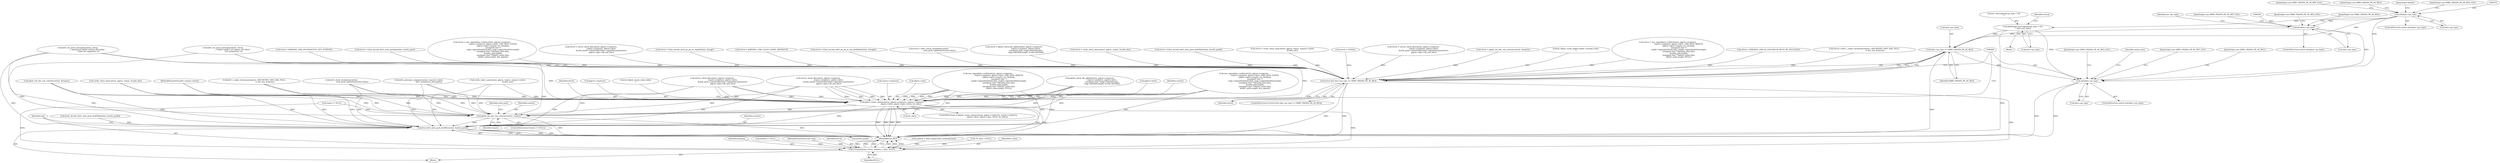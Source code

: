 digraph "0_krb5_e3b5a5e5267818c97750b266df50b6a3d4649604_1@pointer" {
"1000269" [label="(Call,(int)data->pa_type)"];
"1000440" [label="(Call,pkiDebug(\"unrecognized pa_type = %d\n\", data->pa_type))"];
"1000876" [label="(Call,data->pa_type == KRB5_PADATA_PK_AS_REQ)"];
"1000874" [label="(Call,retval && data->pa_type == KRB5_PADATA_PK_AS_REQ)"];
"1000885" [label="(Call,pkinit_create_edata(context, plgctx->cryptoctx, reqctx->cryptoctx,\n                                plgctx->idctx, plgctx->opts, retval, &e_data))"];
"1000937" [label="(Call,pkinit_fini_kdc_req_context(context, reqctx))"];
"1000943" [label="(Call,free_krb5_auth_pack_draft9(context, &auth_pack9))"];
"1000947" [label="(Call,(*respond)(arg, retval, modreq, e_data, NULL))"];
"1000905" [label="(Call,(int)data->pa_type)"];
"1000539" [label="(Call,(int)data->pa_type)"];
"1000274" [label="(Block,)"];
"1000501" [label="(Call,retval = KRB5KDC_ERR_INCONSISTENT_KEY_PURPOSE)"];
"1000357" [label="(JumpTarget,case KRB5_PADATA_PK_AS_REP_OLD:)"];
"1000546" [label="(Call,retval = k5int_decode_krb5_auth_pack(&k5data, &auth_pack))"];
"1000538" [label="(ControlStructure,switch ((int)data->pa_type))"];
"1000250" [label="(Call,pkinit_init_kdc_req_context(context, &reqctx))"];
"1000303" [label="(Call,retval = cms_signeddata_verify(context, plgctx->cryptoctx,\n                                       reqctx->cryptoctx, plgctx->idctx, CMS_SIGN_CLIENT,\n                                       plgctx->opts->require_crl_checking,\n                                       (unsigned char *)\n                                       reqp->signedAuthPack.data, reqp->signedAuthPack.length,\n                                       (unsigned char **)&authp_data.data,\n                                       &authp_data.length,\n                                       (unsigned char **)&krb5_authz.data,\n                                       &krb5_authz.length, &is_signed))"];
"1000618" [label="(Call,krb5_set_error_message(context, retval,\n                                   _(\"Anonymous pkinit without DH public \"\n                                     \"value not supported.\")))"];
"1000950" [label="(Identifier,modreq)"];
"1000179" [label="(Call,modreq = NULL)"];
"1000818" [label="(Call,retval = server_check_dh(context, plgctx->cryptoctx,\n                                     reqctx->cryptoctx, plgctx->idctx,\n                                     &auth_pack9->clientPublicValue->algorithm.parameters,\n                                     plgctx->opts->dh_min_bits))"];
"1000275" [label="(JumpTarget,case KRB5_PADATA_PK_AS_REQ:)"];
"1000899" [label="(Identifier,retval)"];
"1000875" [label="(Identifier,retval)"];
"1000937" [label="(Call,pkinit_fini_kdc_req_context(context, reqctx))"];
"1000939" [label="(Identifier,reqctx)"];
"1000439" [label="(JumpTarget,default:)"];
"1000440" [label="(Call,pkiDebug(\"unrecognized pa_type = %d\n\", data->pa_type))"];
"1000873" [label="(ControlStructure,if (retval && data->pa_type == KRB5_PADATA_PK_AS_REQ))"];
"1000887" [label="(Call,plgctx->cryptoctx)"];
"1000278" [label="(Call,retval = k5int_decode_krb5_pa_pk_as_req(&k5data, &reqp))"];
"1000903" [label="(Literal,\"pkinit_create_edata failed\n\")"];
"1000485" [label="(Call,verify_client_eku(context, plgctx, reqctx, &valid_eku))"];
"1000876" [label="(Call,data->pa_type == KRB5_PADATA_PK_AS_REQ)"];
"1000479" [label="(Call,retval = KRB5KDC_ERR_CLIENT_NAME_MISMATCH)"];
"1000118" [label="(MethodParameterIn,void *arg)"];
"1000361" [label="(Call,retval = k5int_decode_krb5_pa_pk_as_req_draft9(&k5data, &reqp9))"];
"1000580" [label="(Call,server_check_dh(context, plgctx->cryptoctx,\n                                     reqctx->cryptoctx, plgctx->idctx,\n                                     &auth_pack->clientPublicValue->algorithm.parameters,\n                                     plgctx->opts->dh_min_bits))"];
"1000820" [label="(Call,server_check_dh(context, plgctx->cryptoctx,\n                                     reqctx->cryptoctx, plgctx->idctx,\n                                     &auth_pack9->clientPublicValue->algorithm.parameters,\n                                     plgctx->opts->dh_min_bits))"];
"1000559" [label="(Call,retval = krb5_check_clockskew(context,\n                                      auth_pack->pkAuthenticator.ctime))"];
"1000904" [label="(ControlStructure,switch ((int)data->pa_type))"];
"1000944" [label="(Identifier,context)"];
"1000541" [label="(Call,data->pa_type)"];
"1000752" [label="(Call,retval = pkinit_check_kdc_pkid(context, plgctx->cryptoctx,\n                                           reqctx->cryptoctx, plgctx->idctx,\n                                           (unsigned char *)reqp->kdcPkId.data,\n                                           reqp->kdcPkId.length, &valid_kdcPkId))"];
"1000933" [label="(ControlStructure,if (reqctx != NULL))"];
"1000797" [label="(JumpTarget,case KRB5_PADATA_PK_AS_REQ_OLD:)"];
"1000905" [label="(Call,(int)data->pa_type)"];
"1000483" [label="(Call,retval = verify_client_eku(context, plgctx, reqctx, &valid_eku))"];
"1000890" [label="(Call,reqctx->cryptoctx)"];
"1000949" [label="(Identifier,retval)"];
"1000268" [label="(ControlStructure,switch ((int)data->pa_type))"];
"1000119" [label="(Block,)"];
"1000948" [label="(Identifier,arg)"];
"1000921" [label="(JumpTarget,case KRB5_PADATA_PK_AS_REQ_OLD:)"];
"1000934" [label="(Call,reqctx != NULL)"];
"1000947" [label="(Call,(*respond)(arg, retval, modreq, e_data, NULL))"];
"1000907" [label="(Call,data->pa_type)"];
"1000800" [label="(Call,k5int_decode_krb5_auth_pack_draft9(&k5data, &auth_pack9))"];
"1000798" [label="(Call,retval = k5int_decode_krb5_auth_pack_draft9(&k5data, &auth_pack9))"];
"1000109" [label="(MethodParameterIn,krb5_context context)"];
"1000942" [label="(Identifier,auth_pack)"];
"1000458" [label="(Call,retval = verify_client_san(context, plgctx, reqctx, request->client,\n                                   &valid_san))"];
"1000358" [label="(JumpTarget,case KRB5_PADATA_PK_AS_REQ_OLD:)"];
"1000445" [label="(Call,retval = EINVAL)"];
"1000938" [label="(Identifier,context)"];
"1000545" [label="(JumpTarget,case KRB5_PADATA_PK_AS_REQ:)"];
"1000861" [label="(Identifier,enc_tkt_reply)"];
"1000945" [label="(Call,&auth_pack9)"];
"1000519" [label="(Call,krb5_set_error_message(context, retval,\n                                   _(\"Pkinit request not signed, but client \"\n                                     \"not anonymous.\")))"];
"1000927" [label="(Identifier,authp_data)"];
"1000896" [label="(Call,plgctx->opts)"];
"1000796" [label="(JumpTarget,case KRB5_PADATA_PK_AS_REP_OLD:)"];
"1000900" [label="(Call,&e_data)"];
"1000446" [label="(Identifier,retval)"];
"1000509" [label="(Call,krb5_principal_compare(context, request->client,\n                                    krb5_anonymous_principal()))"];
"1000460" [label="(Call,verify_client_san(context, plgctx, reqctx, request->client,\n                                   &valid_san))"];
"1000578" [label="(Call,retval = server_check_dh(context, plgctx->cryptoctx,\n                                     reqctx->cryptoctx, plgctx->idctx,\n                                     &auth_pack->clientPublicValue->algorithm.parameters,\n                                     plgctx->opts->dh_min_bits))"];
"1000388" [label="(Call,cms_signeddata_verify(context, plgctx->cryptoctx,\n                                       reqctx->cryptoctx, plgctx->idctx, CMS_SIGN_DRAFT9,\n                                       plgctx->opts->require_crl_checking,\n                                       (unsigned char *)\n                                       reqp9->signedAuthPack.data, reqp9->signedAuthPack.length,\n                                       (unsigned char **)&authp_data.data,\n                                       &authp_data.length,\n                                       (unsigned char **)&krb5_authz.data,\n                                       &krb5_authz.length, NULL))"];
"1000248" [label="(Call,retval = pkinit_init_kdc_req_context(context, &reqctx))"];
"1000920" [label="(JumpTarget,case KRB5_PADATA_PK_AS_REP_OLD:)"];
"1000883" [label="(Literal,\"pkinit_verify_padata failed: creating e-data\n\")"];
"1000877" [label="(Call,data->pa_type)"];
"1000864" [label="(Call,modreq = (krb5_kdcpreauth_modreq)reqctx)"];
"1000953" [label="(MethodReturn,RET)"];
"1000269" [label="(Call,(int)data->pa_type)"];
"1000539" [label="(Call,(int)data->pa_type)"];
"1000911" [label="(JumpTarget,case KRB5_PADATA_PK_AS_REQ:)"];
"1000386" [label="(Call,retval = cms_signeddata_verify(context, plgctx->cryptoctx,\n                                       reqctx->cryptoctx, plgctx->idctx, CMS_SIGN_DRAFT9,\n                                       plgctx->opts->require_crl_checking,\n                                       (unsigned char *)\n                                       reqp9->signedAuthPack.data, reqp9->signedAuthPack.length,\n                                       (unsigned char **)&authp_data.data,\n                                       &authp_data.length,\n                                       (unsigned char **)&krb5_authz.data,\n                                       &krb5_authz.length, NULL))"];
"1000175" [label="(Call,**e_data = NULL)"];
"1000874" [label="(Call,retval && data->pa_type == KRB5_PADATA_PK_AS_REQ)"];
"1000271" [label="(Call,data->pa_type)"];
"1000880" [label="(Identifier,KRB5_PADATA_PK_AS_REQ)"];
"1000754" [label="(Call,pkinit_check_kdc_pkid(context, plgctx->cryptoctx,\n                                           reqctx->cryptoctx, plgctx->idctx,\n                                           (unsigned char *)reqp->kdcPkId.data,\n                                           reqp->kdcPkId.length, &valid_kdcPkId))"];
"1000884" [label="(ControlStructure,if (pkinit_create_edata(context, plgctx->cryptoctx, reqctx->cryptoctx,\n                                plgctx->idctx, plgctx->opts, retval, &e_data)))"];
"1000893" [label="(Call,plgctx->idctx)"];
"1000886" [label="(Identifier,context)"];
"1000943" [label="(Call,free_krb5_auth_pack_draft9(context, &auth_pack9))"];
"1000951" [label="(Identifier,e_data)"];
"1000305" [label="(Call,cms_signeddata_verify(context, plgctx->cryptoctx,\n                                       reqctx->cryptoctx, plgctx->idctx, CMS_SIGN_CLIENT,\n                                       plgctx->opts->require_crl_checking,\n                                       (unsigned char *)\n                                       reqp->signedAuthPack.data, reqp->signedAuthPack.length,\n                                       (unsigned char **)&authp_data.data,\n                                       &authp_data.length,\n                                       (unsigned char **)&krb5_authz.data,\n                                       &krb5_authz.length, &is_signed))"];
"1000885" [label="(Call,pkinit_create_edata(context, plgctx->cryptoctx, reqctx->cryptoctx,\n                                plgctx->idctx, plgctx->opts, retval, &e_data))"];
"1000631" [label="(Call,krb5_c_make_checksum(context, CKSUMTYPE_NIST_SHA, NULL,\n                                      0, der_req, &cksum))"];
"1000735" [label="(Call,retval = KRB5KDC_ERR_PA_CHECKSUM_MUST_BE_INCLUDED)"];
"1000952" [label="(Identifier,NULL)"];
"1000442" [label="(Call,data->pa_type)"];
"1000561" [label="(Call,krb5_check_clockskew(context,\n                                      auth_pack->pkAuthenticator.ctime))"];
"1000629" [label="(Call,retval = krb5_c_make_checksum(context, CKSUMTYPE_NIST_SHA, NULL,\n                                      0, der_req, &cksum))"];
"1000441" [label="(Literal,\"unrecognized pa_type = %d\n\")"];
"1000269" -> "1000268"  [label="AST: "];
"1000269" -> "1000271"  [label="CFG: "];
"1000270" -> "1000269"  [label="AST: "];
"1000271" -> "1000269"  [label="AST: "];
"1000275" -> "1000269"  [label="CFG: "];
"1000357" -> "1000269"  [label="CFG: "];
"1000358" -> "1000269"  [label="CFG: "];
"1000439" -> "1000269"  [label="CFG: "];
"1000269" -> "1000440"  [label="DDG: "];
"1000269" -> "1000539"  [label="DDG: "];
"1000269" -> "1000876"  [label="DDG: "];
"1000269" -> "1000905"  [label="DDG: "];
"1000440" -> "1000274"  [label="AST: "];
"1000440" -> "1000442"  [label="CFG: "];
"1000441" -> "1000440"  [label="AST: "];
"1000442" -> "1000440"  [label="AST: "];
"1000446" -> "1000440"  [label="CFG: "];
"1000440" -> "1000953"  [label="DDG: "];
"1000440" -> "1000876"  [label="DDG: "];
"1000440" -> "1000905"  [label="DDG: "];
"1000876" -> "1000874"  [label="AST: "];
"1000876" -> "1000880"  [label="CFG: "];
"1000877" -> "1000876"  [label="AST: "];
"1000880" -> "1000876"  [label="AST: "];
"1000874" -> "1000876"  [label="CFG: "];
"1000876" -> "1000953"  [label="DDG: "];
"1000876" -> "1000874"  [label="DDG: "];
"1000876" -> "1000874"  [label="DDG: "];
"1000539" -> "1000876"  [label="DDG: "];
"1000876" -> "1000905"  [label="DDG: "];
"1000874" -> "1000873"  [label="AST: "];
"1000874" -> "1000875"  [label="CFG: "];
"1000875" -> "1000874"  [label="AST: "];
"1000883" -> "1000874"  [label="CFG: "];
"1000906" -> "1000874"  [label="CFG: "];
"1000874" -> "1000953"  [label="DDG: "];
"1000874" -> "1000953"  [label="DDG: "];
"1000578" -> "1000874"  [label="DDG: "];
"1000629" -> "1000874"  [label="DDG: "];
"1000559" -> "1000874"  [label="DDG: "];
"1000458" -> "1000874"  [label="DDG: "];
"1000303" -> "1000874"  [label="DDG: "];
"1000752" -> "1000874"  [label="DDG: "];
"1000501" -> "1000874"  [label="DDG: "];
"1000519" -> "1000874"  [label="DDG: "];
"1000546" -> "1000874"  [label="DDG: "];
"1000735" -> "1000874"  [label="DDG: "];
"1000278" -> "1000874"  [label="DDG: "];
"1000483" -> "1000874"  [label="DDG: "];
"1000445" -> "1000874"  [label="DDG: "];
"1000798" -> "1000874"  [label="DDG: "];
"1000386" -> "1000874"  [label="DDG: "];
"1000479" -> "1000874"  [label="DDG: "];
"1000818" -> "1000874"  [label="DDG: "];
"1000361" -> "1000874"  [label="DDG: "];
"1000618" -> "1000874"  [label="DDG: "];
"1000248" -> "1000874"  [label="DDG: "];
"1000874" -> "1000885"  [label="DDG: "];
"1000874" -> "1000947"  [label="DDG: "];
"1000885" -> "1000884"  [label="AST: "];
"1000885" -> "1000900"  [label="CFG: "];
"1000886" -> "1000885"  [label="AST: "];
"1000887" -> "1000885"  [label="AST: "];
"1000890" -> "1000885"  [label="AST: "];
"1000893" -> "1000885"  [label="AST: "];
"1000896" -> "1000885"  [label="AST: "];
"1000899" -> "1000885"  [label="AST: "];
"1000900" -> "1000885"  [label="AST: "];
"1000903" -> "1000885"  [label="CFG: "];
"1000906" -> "1000885"  [label="CFG: "];
"1000885" -> "1000953"  [label="DDG: "];
"1000885" -> "1000953"  [label="DDG: "];
"1000885" -> "1000953"  [label="DDG: "];
"1000885" -> "1000953"  [label="DDG: "];
"1000885" -> "1000953"  [label="DDG: "];
"1000885" -> "1000953"  [label="DDG: "];
"1000485" -> "1000885"  [label="DDG: "];
"1000460" -> "1000885"  [label="DDG: "];
"1000250" -> "1000885"  [label="DDG: "];
"1000754" -> "1000885"  [label="DDG: "];
"1000754" -> "1000885"  [label="DDG: "];
"1000754" -> "1000885"  [label="DDG: "];
"1000754" -> "1000885"  [label="DDG: "];
"1000305" -> "1000885"  [label="DDG: "];
"1000305" -> "1000885"  [label="DDG: "];
"1000305" -> "1000885"  [label="DDG: "];
"1000305" -> "1000885"  [label="DDG: "];
"1000580" -> "1000885"  [label="DDG: "];
"1000580" -> "1000885"  [label="DDG: "];
"1000580" -> "1000885"  [label="DDG: "];
"1000580" -> "1000885"  [label="DDG: "];
"1000618" -> "1000885"  [label="DDG: "];
"1000509" -> "1000885"  [label="DDG: "];
"1000820" -> "1000885"  [label="DDG: "];
"1000820" -> "1000885"  [label="DDG: "];
"1000820" -> "1000885"  [label="DDG: "];
"1000820" -> "1000885"  [label="DDG: "];
"1000519" -> "1000885"  [label="DDG: "];
"1000388" -> "1000885"  [label="DDG: "];
"1000388" -> "1000885"  [label="DDG: "];
"1000388" -> "1000885"  [label="DDG: "];
"1000388" -> "1000885"  [label="DDG: "];
"1000561" -> "1000885"  [label="DDG: "];
"1000631" -> "1000885"  [label="DDG: "];
"1000109" -> "1000885"  [label="DDG: "];
"1000885" -> "1000937"  [label="DDG: "];
"1000885" -> "1000943"  [label="DDG: "];
"1000885" -> "1000947"  [label="DDG: "];
"1000937" -> "1000933"  [label="AST: "];
"1000937" -> "1000939"  [label="CFG: "];
"1000938" -> "1000937"  [label="AST: "];
"1000939" -> "1000937"  [label="AST: "];
"1000942" -> "1000937"  [label="CFG: "];
"1000937" -> "1000953"  [label="DDG: "];
"1000937" -> "1000953"  [label="DDG: "];
"1000485" -> "1000937"  [label="DDG: "];
"1000460" -> "1000937"  [label="DDG: "];
"1000250" -> "1000937"  [label="DDG: "];
"1000754" -> "1000937"  [label="DDG: "];
"1000305" -> "1000937"  [label="DDG: "];
"1000580" -> "1000937"  [label="DDG: "];
"1000618" -> "1000937"  [label="DDG: "];
"1000509" -> "1000937"  [label="DDG: "];
"1000820" -> "1000937"  [label="DDG: "];
"1000519" -> "1000937"  [label="DDG: "];
"1000388" -> "1000937"  [label="DDG: "];
"1000561" -> "1000937"  [label="DDG: "];
"1000631" -> "1000937"  [label="DDG: "];
"1000109" -> "1000937"  [label="DDG: "];
"1000934" -> "1000937"  [label="DDG: "];
"1000937" -> "1000943"  [label="DDG: "];
"1000943" -> "1000119"  [label="AST: "];
"1000943" -> "1000945"  [label="CFG: "];
"1000944" -> "1000943"  [label="AST: "];
"1000945" -> "1000943"  [label="AST: "];
"1000948" -> "1000943"  [label="CFG: "];
"1000943" -> "1000953"  [label="DDG: "];
"1000943" -> "1000953"  [label="DDG: "];
"1000943" -> "1000953"  [label="DDG: "];
"1000485" -> "1000943"  [label="DDG: "];
"1000460" -> "1000943"  [label="DDG: "];
"1000250" -> "1000943"  [label="DDG: "];
"1000754" -> "1000943"  [label="DDG: "];
"1000305" -> "1000943"  [label="DDG: "];
"1000580" -> "1000943"  [label="DDG: "];
"1000618" -> "1000943"  [label="DDG: "];
"1000509" -> "1000943"  [label="DDG: "];
"1000820" -> "1000943"  [label="DDG: "];
"1000519" -> "1000943"  [label="DDG: "];
"1000388" -> "1000943"  [label="DDG: "];
"1000561" -> "1000943"  [label="DDG: "];
"1000631" -> "1000943"  [label="DDG: "];
"1000109" -> "1000943"  [label="DDG: "];
"1000800" -> "1000943"  [label="DDG: "];
"1000947" -> "1000119"  [label="AST: "];
"1000947" -> "1000952"  [label="CFG: "];
"1000948" -> "1000947"  [label="AST: "];
"1000949" -> "1000947"  [label="AST: "];
"1000950" -> "1000947"  [label="AST: "];
"1000951" -> "1000947"  [label="AST: "];
"1000952" -> "1000947"  [label="AST: "];
"1000953" -> "1000947"  [label="CFG: "];
"1000947" -> "1000953"  [label="DDG: "];
"1000947" -> "1000953"  [label="DDG: "];
"1000947" -> "1000953"  [label="DDG: "];
"1000947" -> "1000953"  [label="DDG: "];
"1000947" -> "1000953"  [label="DDG: "];
"1000947" -> "1000953"  [label="DDG: "];
"1000118" -> "1000947"  [label="DDG: "];
"1000864" -> "1000947"  [label="DDG: "];
"1000179" -> "1000947"  [label="DDG: "];
"1000175" -> "1000947"  [label="DDG: "];
"1000934" -> "1000947"  [label="DDG: "];
"1000905" -> "1000904"  [label="AST: "];
"1000905" -> "1000907"  [label="CFG: "];
"1000906" -> "1000905"  [label="AST: "];
"1000907" -> "1000905"  [label="AST: "];
"1000911" -> "1000905"  [label="CFG: "];
"1000920" -> "1000905"  [label="CFG: "];
"1000921" -> "1000905"  [label="CFG: "];
"1000927" -> "1000905"  [label="CFG: "];
"1000905" -> "1000953"  [label="DDG: "];
"1000905" -> "1000953"  [label="DDG: "];
"1000539" -> "1000905"  [label="DDG: "];
"1000539" -> "1000538"  [label="AST: "];
"1000539" -> "1000541"  [label="CFG: "];
"1000540" -> "1000539"  [label="AST: "];
"1000541" -> "1000539"  [label="AST: "];
"1000545" -> "1000539"  [label="CFG: "];
"1000796" -> "1000539"  [label="CFG: "];
"1000797" -> "1000539"  [label="CFG: "];
"1000861" -> "1000539"  [label="CFG: "];
}
